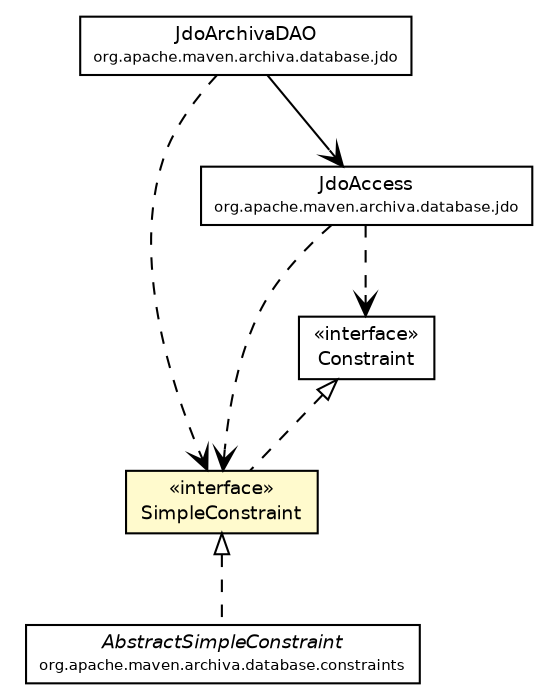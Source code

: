 #!/usr/local/bin/dot
#
# Class diagram 
# Generated by UmlGraph version 4.6 (http://www.spinellis.gr/sw/umlgraph)
#

digraph G {
	edge [fontname="Helvetica",fontsize=10,labelfontname="Helvetica",labelfontsize=10];
	node [fontname="Helvetica",fontsize=10,shape=plaintext];
	// org.apache.maven.archiva.database.SimpleConstraint
	c82566 [label=<<table border="0" cellborder="1" cellspacing="0" cellpadding="2" port="p" bgcolor="lemonChiffon" href="./SimpleConstraint.html">
		<tr><td><table border="0" cellspacing="0" cellpadding="1">
			<tr><td> &laquo;interface&raquo; </td></tr>
			<tr><td> SimpleConstraint </td></tr>
		</table></td></tr>
		</table>>, fontname="Helvetica", fontcolor="black", fontsize=9.0];
	// org.apache.maven.archiva.database.Constraint
	c82573 [label=<<table border="0" cellborder="1" cellspacing="0" cellpadding="2" port="p" href="./Constraint.html">
		<tr><td><table border="0" cellspacing="0" cellpadding="1">
			<tr><td> &laquo;interface&raquo; </td></tr>
			<tr><td> Constraint </td></tr>
		</table></td></tr>
		</table>>, fontname="Helvetica", fontcolor="black", fontsize=9.0];
	// org.apache.maven.archiva.database.constraints.AbstractSimpleConstraint
	c82607 [label=<<table border="0" cellborder="1" cellspacing="0" cellpadding="2" port="p" href="./constraints/AbstractSimpleConstraint.html">
		<tr><td><table border="0" cellspacing="0" cellpadding="1">
			<tr><td><font face="Helvetica-Oblique"> AbstractSimpleConstraint </font></td></tr>
			<tr><td><font point-size="7.0"> org.apache.maven.archiva.database.constraints </font></td></tr>
		</table></td></tr>
		</table>>, fontname="Helvetica", fontcolor="black", fontsize=9.0];
	// org.apache.maven.archiva.database.jdo.JdoArchivaDAO
	c82613 [label=<<table border="0" cellborder="1" cellspacing="0" cellpadding="2" port="p" href="./jdo/JdoArchivaDAO.html">
		<tr><td><table border="0" cellspacing="0" cellpadding="1">
			<tr><td> JdoArchivaDAO </td></tr>
			<tr><td><font point-size="7.0"> org.apache.maven.archiva.database.jdo </font></td></tr>
		</table></td></tr>
		</table>>, fontname="Helvetica", fontcolor="black", fontsize=9.0];
	// org.apache.maven.archiva.database.jdo.JdoAccess
	c82615 [label=<<table border="0" cellborder="1" cellspacing="0" cellpadding="2" port="p" href="./jdo/JdoAccess.html">
		<tr><td><table border="0" cellspacing="0" cellpadding="1">
			<tr><td> JdoAccess </td></tr>
			<tr><td><font point-size="7.0"> org.apache.maven.archiva.database.jdo </font></td></tr>
		</table></td></tr>
		</table>>, fontname="Helvetica", fontcolor="black", fontsize=9.0];
	//org.apache.maven.archiva.database.SimpleConstraint implements org.apache.maven.archiva.database.Constraint
	c82573:p -> c82566:p [dir=back,arrowtail=empty,style=dashed];
	//org.apache.maven.archiva.database.constraints.AbstractSimpleConstraint implements org.apache.maven.archiva.database.SimpleConstraint
	c82566:p -> c82607:p [dir=back,arrowtail=empty,style=dashed];
	// org.apache.maven.archiva.database.jdo.JdoArchivaDAO NAVASSOC org.apache.maven.archiva.database.jdo.JdoAccess
	c82613:p -> c82615:p [taillabel="", label="", headlabel="", fontname="Helvetica", fontcolor="black", fontsize=10.0, color="black", arrowhead=open];
	// org.apache.maven.archiva.database.jdo.JdoArchivaDAO DEPEND org.apache.maven.archiva.database.SimpleConstraint
	c82613:p -> c82566:p [taillabel="", label="", headlabel="", fontname="Helvetica", fontcolor="black", fontsize=10.0, color="black", arrowhead=open, style=dashed];
	// org.apache.maven.archiva.database.jdo.JdoAccess DEPEND org.apache.maven.archiva.database.SimpleConstraint
	c82615:p -> c82566:p [taillabel="", label="", headlabel="", fontname="Helvetica", fontcolor="black", fontsize=10.0, color="black", arrowhead=open, style=dashed];
	// org.apache.maven.archiva.database.jdo.JdoAccess DEPEND org.apache.maven.archiva.database.Constraint
	c82615:p -> c82573:p [taillabel="", label="", headlabel="", fontname="Helvetica", fontcolor="black", fontsize=10.0, color="black", arrowhead=open, style=dashed];
}

